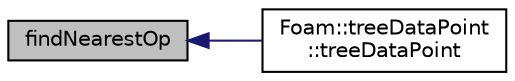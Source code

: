 digraph "findNearestOp"
{
  bgcolor="transparent";
  edge [fontname="Helvetica",fontsize="10",labelfontname="Helvetica",labelfontsize="10"];
  node [fontname="Helvetica",fontsize="10",shape=record];
  rankdir="LR";
  Node2 [label="findNearestOp",height=0.2,width=0.4,color="black", fillcolor="grey75", style="filled", fontcolor="black"];
  Node2 -> Node3 [dir="back",color="midnightblue",fontsize="10",style="solid",fontname="Helvetica"];
  Node3 [label="Foam::treeDataPoint\l::treeDataPoint",height=0.2,width=0.4,color="black",URL="$a26185.html#a8b05650f772e3f56c459a811dccd7706",tooltip="Construct from subset of pointField. Holds reference! "];
}
